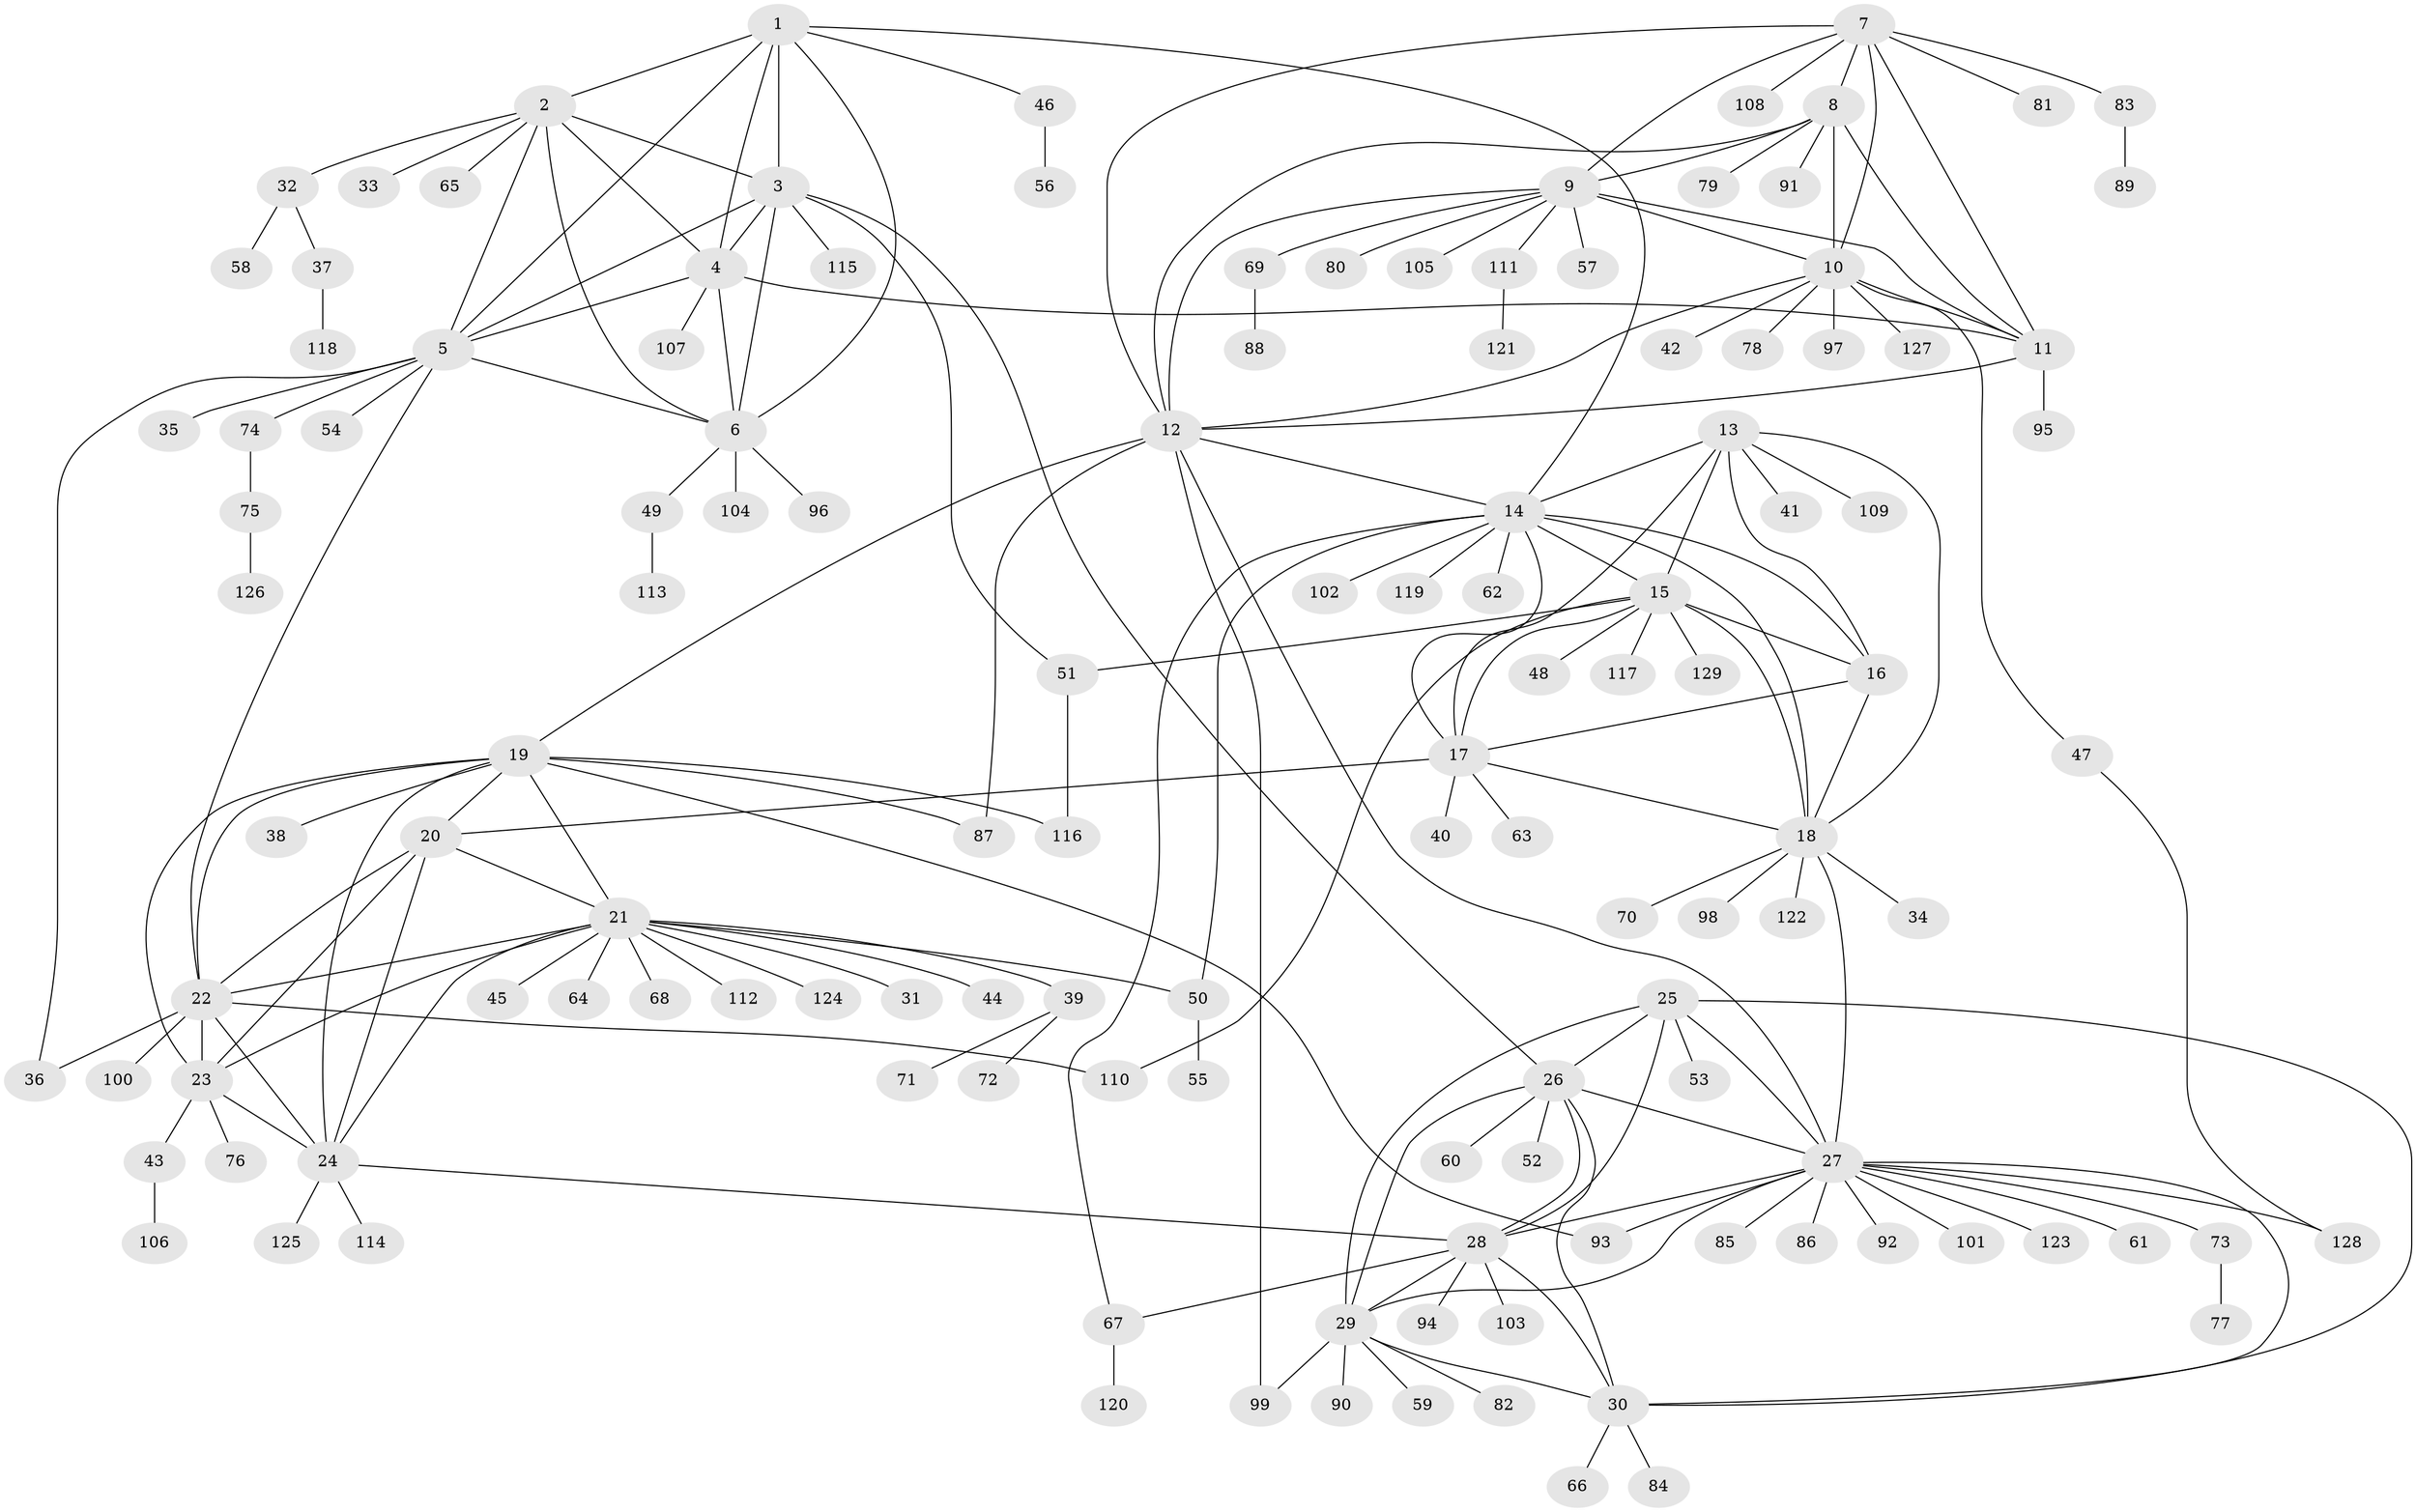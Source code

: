 // coarse degree distribution, {7: 0.044444444444444446, 8: 0.03333333333333333, 6: 0.05555555555555555, 10: 0.022222222222222223, 9: 0.011111111111111112, 11: 0.011111111111111112, 4: 0.011111111111111112, 21: 0.011111111111111112, 19: 0.011111111111111112, 2: 0.12222222222222222, 5: 0.022222222222222223, 1: 0.6222222222222222, 3: 0.022222222222222223}
// Generated by graph-tools (version 1.1) at 2025/19/03/04/25 18:19:33]
// undirected, 129 vertices, 194 edges
graph export_dot {
graph [start="1"]
  node [color=gray90,style=filled];
  1;
  2;
  3;
  4;
  5;
  6;
  7;
  8;
  9;
  10;
  11;
  12;
  13;
  14;
  15;
  16;
  17;
  18;
  19;
  20;
  21;
  22;
  23;
  24;
  25;
  26;
  27;
  28;
  29;
  30;
  31;
  32;
  33;
  34;
  35;
  36;
  37;
  38;
  39;
  40;
  41;
  42;
  43;
  44;
  45;
  46;
  47;
  48;
  49;
  50;
  51;
  52;
  53;
  54;
  55;
  56;
  57;
  58;
  59;
  60;
  61;
  62;
  63;
  64;
  65;
  66;
  67;
  68;
  69;
  70;
  71;
  72;
  73;
  74;
  75;
  76;
  77;
  78;
  79;
  80;
  81;
  82;
  83;
  84;
  85;
  86;
  87;
  88;
  89;
  90;
  91;
  92;
  93;
  94;
  95;
  96;
  97;
  98;
  99;
  100;
  101;
  102;
  103;
  104;
  105;
  106;
  107;
  108;
  109;
  110;
  111;
  112;
  113;
  114;
  115;
  116;
  117;
  118;
  119;
  120;
  121;
  122;
  123;
  124;
  125;
  126;
  127;
  128;
  129;
  1 -- 2;
  1 -- 3;
  1 -- 4;
  1 -- 5;
  1 -- 6;
  1 -- 14;
  1 -- 46;
  2 -- 3;
  2 -- 4;
  2 -- 5;
  2 -- 6;
  2 -- 32;
  2 -- 33;
  2 -- 65;
  3 -- 4;
  3 -- 5;
  3 -- 6;
  3 -- 26;
  3 -- 51;
  3 -- 115;
  4 -- 5;
  4 -- 6;
  4 -- 11;
  4 -- 107;
  5 -- 6;
  5 -- 22;
  5 -- 35;
  5 -- 36;
  5 -- 54;
  5 -- 74;
  6 -- 49;
  6 -- 96;
  6 -- 104;
  7 -- 8;
  7 -- 9;
  7 -- 10;
  7 -- 11;
  7 -- 12;
  7 -- 81;
  7 -- 83;
  7 -- 108;
  8 -- 9;
  8 -- 10;
  8 -- 11;
  8 -- 12;
  8 -- 79;
  8 -- 91;
  9 -- 10;
  9 -- 11;
  9 -- 12;
  9 -- 57;
  9 -- 69;
  9 -- 80;
  9 -- 105;
  9 -- 111;
  10 -- 11;
  10 -- 12;
  10 -- 42;
  10 -- 47;
  10 -- 78;
  10 -- 97;
  10 -- 127;
  11 -- 12;
  11 -- 95;
  12 -- 14;
  12 -- 19;
  12 -- 27;
  12 -- 87;
  12 -- 99;
  13 -- 14;
  13 -- 15;
  13 -- 16;
  13 -- 17;
  13 -- 18;
  13 -- 41;
  13 -- 109;
  14 -- 15;
  14 -- 16;
  14 -- 17;
  14 -- 18;
  14 -- 50;
  14 -- 62;
  14 -- 67;
  14 -- 102;
  14 -- 119;
  15 -- 16;
  15 -- 17;
  15 -- 18;
  15 -- 48;
  15 -- 51;
  15 -- 110;
  15 -- 117;
  15 -- 129;
  16 -- 17;
  16 -- 18;
  17 -- 18;
  17 -- 20;
  17 -- 40;
  17 -- 63;
  18 -- 27;
  18 -- 34;
  18 -- 70;
  18 -- 98;
  18 -- 122;
  19 -- 20;
  19 -- 21;
  19 -- 22;
  19 -- 23;
  19 -- 24;
  19 -- 38;
  19 -- 87;
  19 -- 93;
  19 -- 116;
  20 -- 21;
  20 -- 22;
  20 -- 23;
  20 -- 24;
  21 -- 22;
  21 -- 23;
  21 -- 24;
  21 -- 31;
  21 -- 39;
  21 -- 44;
  21 -- 45;
  21 -- 50;
  21 -- 64;
  21 -- 68;
  21 -- 112;
  21 -- 124;
  22 -- 23;
  22 -- 24;
  22 -- 36;
  22 -- 100;
  22 -- 110;
  23 -- 24;
  23 -- 43;
  23 -- 76;
  24 -- 28;
  24 -- 114;
  24 -- 125;
  25 -- 26;
  25 -- 27;
  25 -- 28;
  25 -- 29;
  25 -- 30;
  25 -- 53;
  26 -- 27;
  26 -- 28;
  26 -- 29;
  26 -- 30;
  26 -- 52;
  26 -- 60;
  27 -- 28;
  27 -- 29;
  27 -- 30;
  27 -- 61;
  27 -- 73;
  27 -- 85;
  27 -- 86;
  27 -- 92;
  27 -- 93;
  27 -- 101;
  27 -- 123;
  27 -- 128;
  28 -- 29;
  28 -- 30;
  28 -- 67;
  28 -- 94;
  28 -- 103;
  29 -- 30;
  29 -- 59;
  29 -- 82;
  29 -- 90;
  29 -- 99;
  30 -- 66;
  30 -- 84;
  32 -- 37;
  32 -- 58;
  37 -- 118;
  39 -- 71;
  39 -- 72;
  43 -- 106;
  46 -- 56;
  47 -- 128;
  49 -- 113;
  50 -- 55;
  51 -- 116;
  67 -- 120;
  69 -- 88;
  73 -- 77;
  74 -- 75;
  75 -- 126;
  83 -- 89;
  111 -- 121;
}
